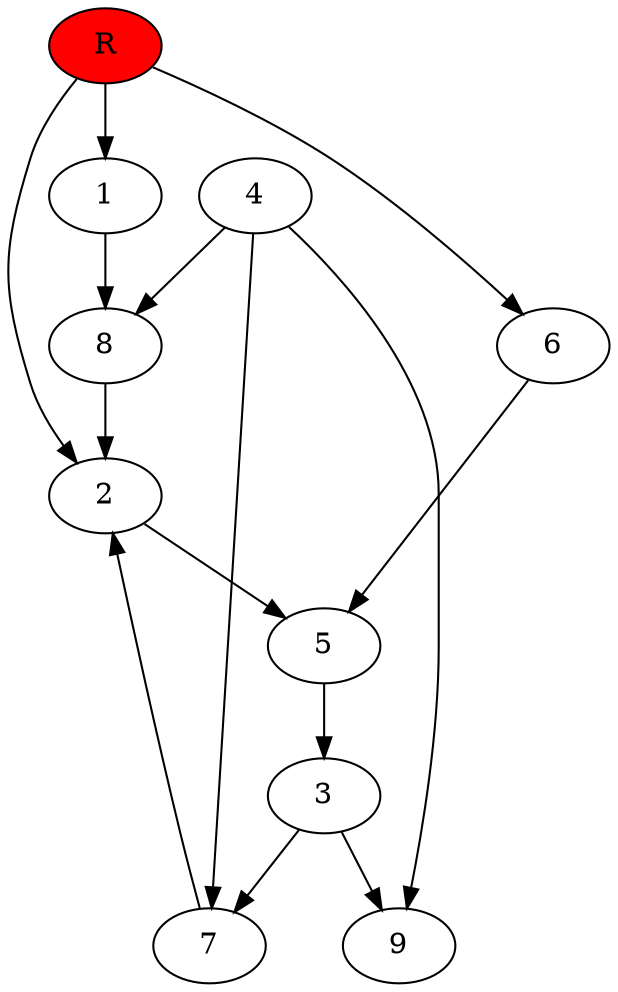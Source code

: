 digraph prb11339 {
	1
	2
	3
	4
	5
	6
	7
	8
	R [fillcolor="#ff0000" style=filled]
	1 -> 8
	2 -> 5
	3 -> 7
	3 -> 9
	4 -> 7
	4 -> 8
	4 -> 9
	5 -> 3
	6 -> 5
	7 -> 2
	8 -> 2
	R -> 1
	R -> 2
	R -> 6
}

